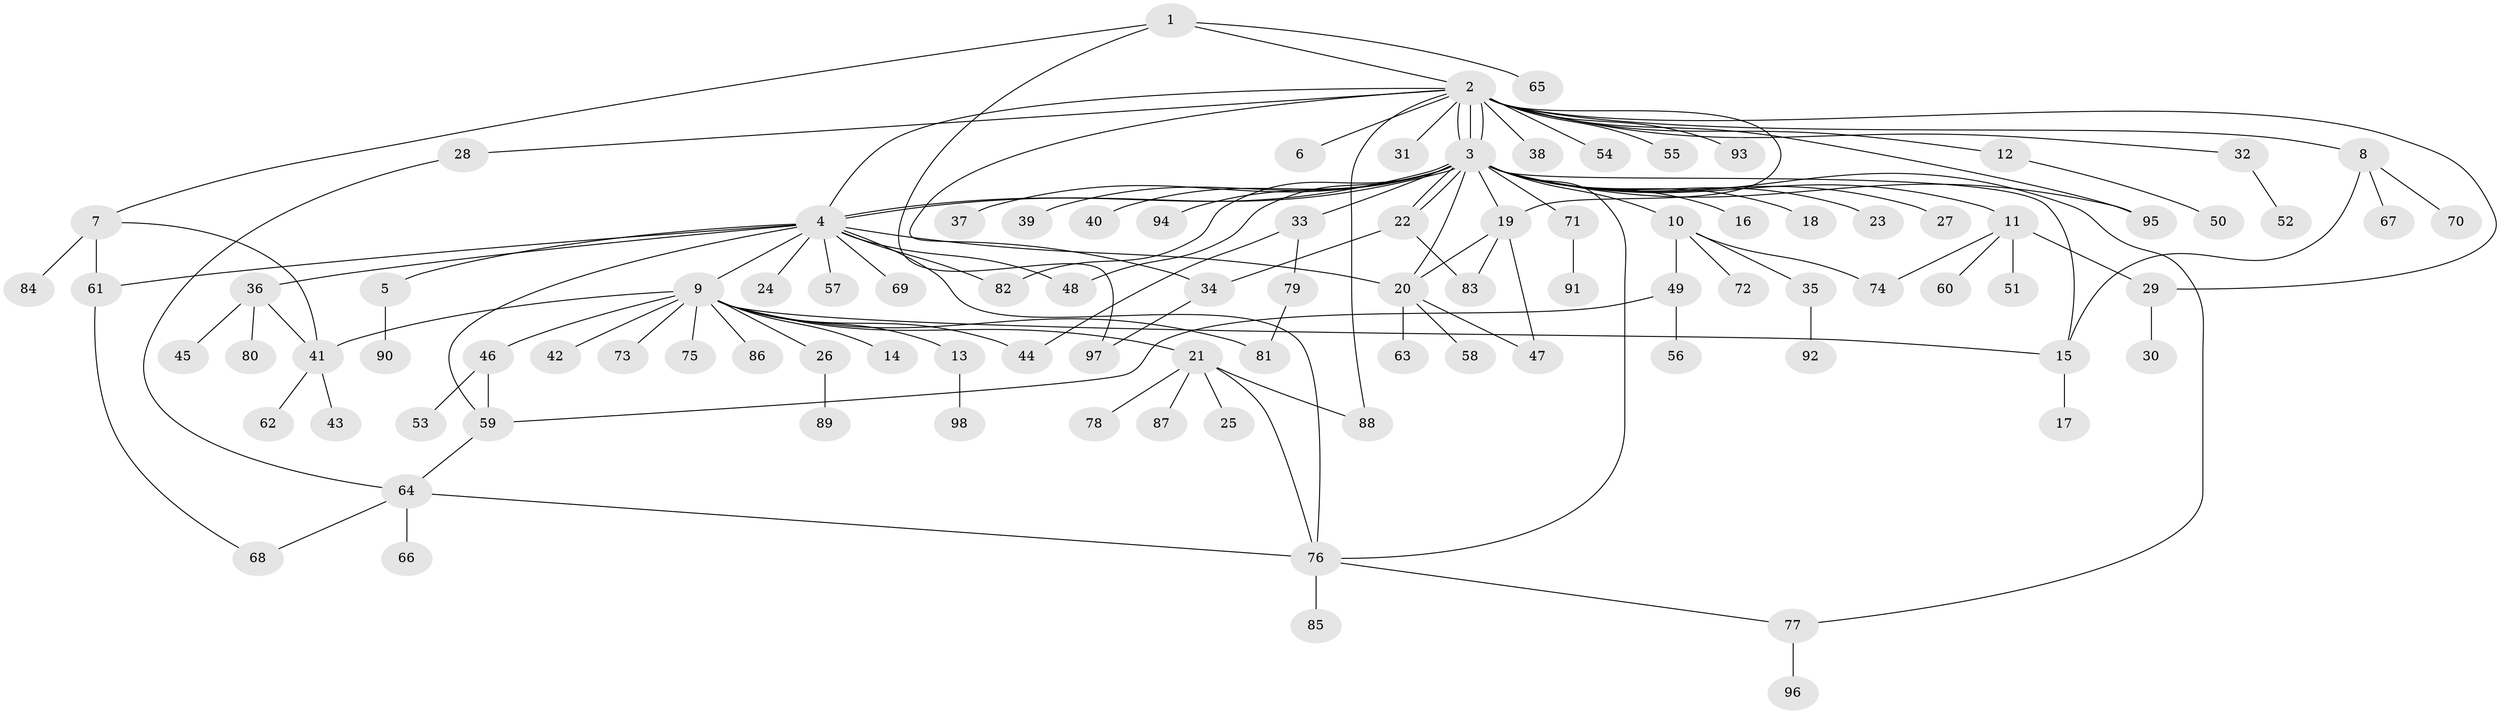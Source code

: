 // Generated by graph-tools (version 1.1) at 2025/14/03/09/25 04:14:39]
// undirected, 98 vertices, 130 edges
graph export_dot {
graph [start="1"]
  node [color=gray90,style=filled];
  1;
  2;
  3;
  4;
  5;
  6;
  7;
  8;
  9;
  10;
  11;
  12;
  13;
  14;
  15;
  16;
  17;
  18;
  19;
  20;
  21;
  22;
  23;
  24;
  25;
  26;
  27;
  28;
  29;
  30;
  31;
  32;
  33;
  34;
  35;
  36;
  37;
  38;
  39;
  40;
  41;
  42;
  43;
  44;
  45;
  46;
  47;
  48;
  49;
  50;
  51;
  52;
  53;
  54;
  55;
  56;
  57;
  58;
  59;
  60;
  61;
  62;
  63;
  64;
  65;
  66;
  67;
  68;
  69;
  70;
  71;
  72;
  73;
  74;
  75;
  76;
  77;
  78;
  79;
  80;
  81;
  82;
  83;
  84;
  85;
  86;
  87;
  88;
  89;
  90;
  91;
  92;
  93;
  94;
  95;
  96;
  97;
  98;
  1 -- 2;
  1 -- 7;
  1 -- 65;
  1 -- 97;
  2 -- 3;
  2 -- 3;
  2 -- 3;
  2 -- 4;
  2 -- 6;
  2 -- 8;
  2 -- 12;
  2 -- 19;
  2 -- 28;
  2 -- 29;
  2 -- 31;
  2 -- 32;
  2 -- 34;
  2 -- 38;
  2 -- 54;
  2 -- 55;
  2 -- 88;
  2 -- 93;
  2 -- 95;
  3 -- 4;
  3 -- 4;
  3 -- 10;
  3 -- 11;
  3 -- 15;
  3 -- 16;
  3 -- 18;
  3 -- 19;
  3 -- 20;
  3 -- 22;
  3 -- 22;
  3 -- 23;
  3 -- 27;
  3 -- 33;
  3 -- 37;
  3 -- 39;
  3 -- 40;
  3 -- 48;
  3 -- 71;
  3 -- 76;
  3 -- 77;
  3 -- 82;
  3 -- 94;
  3 -- 95;
  4 -- 5;
  4 -- 9;
  4 -- 20;
  4 -- 24;
  4 -- 36;
  4 -- 48;
  4 -- 57;
  4 -- 59;
  4 -- 61;
  4 -- 69;
  4 -- 76;
  4 -- 82;
  5 -- 90;
  7 -- 41;
  7 -- 61;
  7 -- 84;
  8 -- 15;
  8 -- 67;
  8 -- 70;
  9 -- 13;
  9 -- 14;
  9 -- 15;
  9 -- 21;
  9 -- 26;
  9 -- 41;
  9 -- 42;
  9 -- 44;
  9 -- 46;
  9 -- 73;
  9 -- 75;
  9 -- 81;
  9 -- 86;
  10 -- 35;
  10 -- 49;
  10 -- 72;
  10 -- 74;
  11 -- 29;
  11 -- 51;
  11 -- 60;
  11 -- 74;
  12 -- 50;
  13 -- 98;
  15 -- 17;
  19 -- 20;
  19 -- 47;
  19 -- 83;
  20 -- 47;
  20 -- 58;
  20 -- 63;
  21 -- 25;
  21 -- 76;
  21 -- 78;
  21 -- 87;
  21 -- 88;
  22 -- 34;
  22 -- 83;
  26 -- 89;
  28 -- 64;
  29 -- 30;
  32 -- 52;
  33 -- 44;
  33 -- 79;
  34 -- 97;
  35 -- 92;
  36 -- 41;
  36 -- 45;
  36 -- 80;
  41 -- 43;
  41 -- 62;
  46 -- 53;
  46 -- 59;
  49 -- 56;
  49 -- 59;
  59 -- 64;
  61 -- 68;
  64 -- 66;
  64 -- 68;
  64 -- 76;
  71 -- 91;
  76 -- 77;
  76 -- 85;
  77 -- 96;
  79 -- 81;
}
